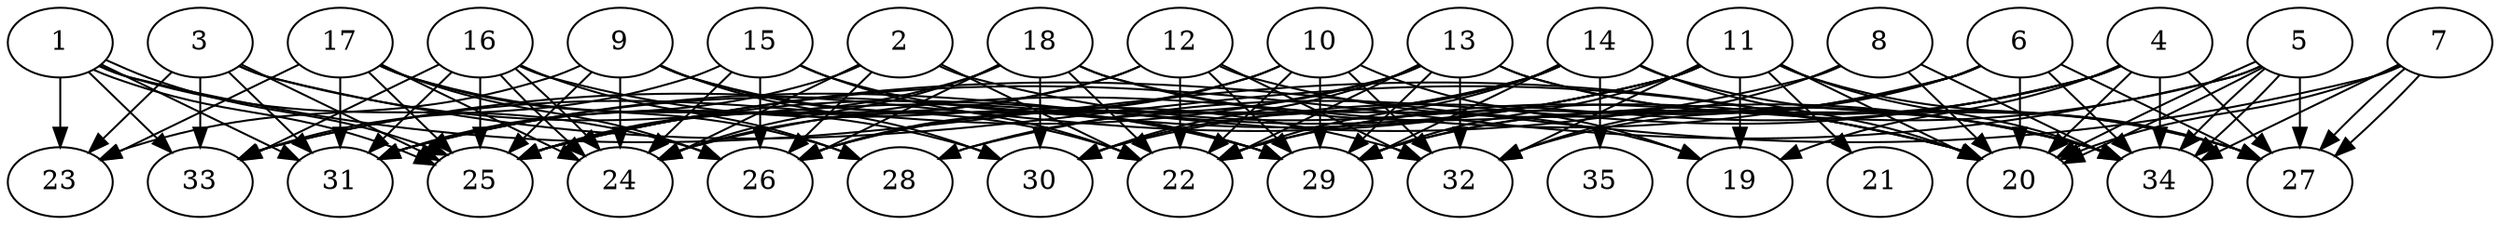 // DAG (tier=3-complex, mode=compute, n=35, ccr=0.498, fat=0.791, density=0.657, regular=0.274, jump=0.290, mindata=1048576, maxdata=16777216)
// DAG automatically generated by daggen at Sun Aug 24 16:33:35 2025
// /home/ermia/Project/Environments/daggen/bin/daggen --dot --ccr 0.498 --fat 0.791 --regular 0.274 --density 0.657 --jump 0.290 --mindata 1048576 --maxdata 16777216 -n 35 
digraph G {
  1 [size="601608299911908950016", alpha="0.20", expect_size="300804149955954475008"]
  1 -> 20 [size ="570119461797888"]
  1 -> 23 [size ="570119461797888"]
  1 -> 25 [size ="570119461797888"]
  1 -> 25 [size ="570119461797888"]
  1 -> 26 [size ="570119461797888"]
  1 -> 31 [size ="570119461797888"]
  1 -> 33 [size ="570119461797888"]
  2 [size="3249789146230685696000", alpha="0.13", expect_size="1624894573115342848000"]
  2 -> 20 [size ="1755200670924800"]
  2 -> 22 [size ="1755200670924800"]
  2 -> 24 [size ="1755200670924800"]
  2 -> 26 [size ="1755200670924800"]
  2 -> 31 [size ="1755200670924800"]
  3 [size="238837615925758263296", alpha="0.19", expect_size="119418807962879131648"]
  3 -> 20 [size ="307958223208448"]
  3 -> 23 [size ="307958223208448"]
  3 -> 25 [size ="307958223208448"]
  3 -> 29 [size ="307958223208448"]
  3 -> 31 [size ="307958223208448"]
  3 -> 33 [size ="307958223208448"]
  4 [size="765646019393106", alpha="0.11", expect_size="382823009696553"]
  4 -> 19 [size ="20440697274368"]
  4 -> 20 [size ="20440697274368"]
  4 -> 27 [size ="20440697274368"]
  4 -> 28 [size ="20440697274368"]
  4 -> 29 [size ="20440697274368"]
  4 -> 30 [size ="20440697274368"]
  4 -> 34 [size ="20440697274368"]
  5 [size="755038004325261184", alpha="0.18", expect_size="377519002162630592"]
  5 -> 20 [size ="271590411468800"]
  5 -> 20 [size ="271590411468800"]
  5 -> 22 [size ="271590411468800"]
  5 -> 25 [size ="271590411468800"]
  5 -> 27 [size ="271590411468800"]
  5 -> 34 [size ="271590411468800"]
  5 -> 34 [size ="271590411468800"]
  6 [size="59553339109422016", alpha="0.12", expect_size="29776669554711008"]
  6 -> 20 [size ="1200321254653952"]
  6 -> 22 [size ="1200321254653952"]
  6 -> 24 [size ="1200321254653952"]
  6 -> 27 [size ="1200321254653952"]
  6 -> 29 [size ="1200321254653952"]
  6 -> 32 [size ="1200321254653952"]
  6 -> 34 [size ="1200321254653952"]
  7 [size="68591479628017792", alpha="0.17", expect_size="34295739814008896"]
  7 -> 20 [size ="2021869486080000"]
  7 -> 25 [size ="2021869486080000"]
  7 -> 27 [size ="2021869486080000"]
  7 -> 27 [size ="2021869486080000"]
  7 -> 34 [size ="2021869486080000"]
  8 [size="2219471414486591488", alpha="0.01", expect_size="1109735707243295744"]
  8 -> 20 [size ="886839644782592"]
  8 -> 31 [size ="886839644782592"]
  8 -> 32 [size ="886839644782592"]
  8 -> 34 [size ="886839644782592"]
  9 [size="32640260556178360", alpha="0.13", expect_size="16320130278089180"]
  9 -> 22 [size ="1383639224942592"]
  9 -> 23 [size ="1383639224942592"]
  9 -> 24 [size ="1383639224942592"]
  9 -> 25 [size ="1383639224942592"]
  9 -> 29 [size ="1383639224942592"]
  9 -> 30 [size ="1383639224942592"]
  10 [size="2196318662444676284416", alpha="0.02", expect_size="1098159331222338142208"]
  10 -> 19 [size ="1351720462450688"]
  10 -> 22 [size ="1351720462450688"]
  10 -> 24 [size ="1351720462450688"]
  10 -> 26 [size ="1351720462450688"]
  10 -> 29 [size ="1351720462450688"]
  10 -> 32 [size ="1351720462450688"]
  11 [size="1151908491529837084672", alpha="0.13", expect_size="575954245764918542336"]
  11 -> 19 [size ="879093981642752"]
  11 -> 20 [size ="879093981642752"]
  11 -> 21 [size ="879093981642752"]
  11 -> 25 [size ="879093981642752"]
  11 -> 27 [size ="879093981642752"]
  11 -> 29 [size ="879093981642752"]
  11 -> 31 [size ="879093981642752"]
  11 -> 32 [size ="879093981642752"]
  11 -> 33 [size ="879093981642752"]
  11 -> 34 [size ="879093981642752"]
  12 [size="884249368200013824", alpha="0.14", expect_size="442124684100006912"]
  12 -> 22 [size ="419185125490688"]
  12 -> 25 [size ="419185125490688"]
  12 -> 29 [size ="419185125490688"]
  12 -> 31 [size ="419185125490688"]
  12 -> 32 [size ="419185125490688"]
  12 -> 34 [size ="419185125490688"]
  13 [size="1403964840984182784000", alpha="0.07", expect_size="701982420492091392000"]
  13 -> 22 [size ="1003061300428800"]
  13 -> 26 [size ="1003061300428800"]
  13 -> 27 [size ="1003061300428800"]
  13 -> 29 [size ="1003061300428800"]
  13 -> 30 [size ="1003061300428800"]
  13 -> 32 [size ="1003061300428800"]
  13 -> 33 [size ="1003061300428800"]
  13 -> 34 [size ="1003061300428800"]
  14 [size="1786112051773892096", alpha="0.09", expect_size="893056025886946048"]
  14 -> 20 [size ="702315233280000"]
  14 -> 22 [size ="702315233280000"]
  14 -> 26 [size ="702315233280000"]
  14 -> 27 [size ="702315233280000"]
  14 -> 28 [size ="702315233280000"]
  14 -> 29 [size ="702315233280000"]
  14 -> 30 [size ="702315233280000"]
  14 -> 35 [size ="702315233280000"]
  15 [size="192635880295366656000", alpha="0.18", expect_size="96317940147683328000"]
  15 -> 22 [size ="266838265036800"]
  15 -> 24 [size ="266838265036800"]
  15 -> 26 [size ="266838265036800"]
  15 -> 29 [size ="266838265036800"]
  15 -> 33 [size ="266838265036800"]
  16 [size="4982961624976101376", alpha="0.15", expect_size="2491480812488050688"]
  16 -> 24 [size ="2119390409523200"]
  16 -> 24 [size ="2119390409523200"]
  16 -> 25 [size ="2119390409523200"]
  16 -> 28 [size ="2119390409523200"]
  16 -> 31 [size ="2119390409523200"]
  16 -> 32 [size ="2119390409523200"]
  16 -> 33 [size ="2119390409523200"]
  17 [size="1878715466252288000", alpha="0.15", expect_size="939357733126144000"]
  17 -> 23 [size ="12180468531200"]
  17 -> 24 [size ="12180468531200"]
  17 -> 25 [size ="12180468531200"]
  17 -> 26 [size ="12180468531200"]
  17 -> 28 [size ="12180468531200"]
  17 -> 30 [size ="12180468531200"]
  17 -> 31 [size ="12180468531200"]
  18 [size="9636839038140242", alpha="0.17", expect_size="4818419519070121"]
  18 -> 19 [size ="208458796236800"]
  18 -> 22 [size ="208458796236800"]
  18 -> 24 [size ="208458796236800"]
  18 -> 25 [size ="208458796236800"]
  18 -> 26 [size ="208458796236800"]
  18 -> 30 [size ="208458796236800"]
  18 -> 34 [size ="208458796236800"]
  19 [size="1999707460424249344", alpha="0.19", expect_size="999853730212124672"]
  20 [size="36543974476611264", alpha="0.04", expect_size="18271987238305632"]
  21 [size="13254797251131432", alpha="0.00", expect_size="6627398625565716"]
  22 [size="87803801821626992", alpha="0.08", expect_size="43901900910813496"]
  23 [size="57156745814568656", alpha="0.13", expect_size="28578372907284328"]
  24 [size="761556753764757536768", alpha="0.11", expect_size="380778376882378768384"]
  25 [size="668143857886499456", alpha="0.11", expect_size="334071928943249728"]
  26 [size="8909616058453938", alpha="0.00", expect_size="4454808029226969"]
  27 [size="1228125613921282", alpha="0.12", expect_size="614062806960641"]
  28 [size="1756821187760560128", alpha="0.02", expect_size="878410593880280064"]
  29 [size="47669269348260208", alpha="0.19", expect_size="23834634674130104"]
  30 [size="3539380325276253184", alpha="0.12", expect_size="1769690162638126592"]
  31 [size="296785810070286893056", alpha="0.17", expect_size="148392905035143446528"]
  32 [size="83763604948471968", alpha="0.05", expect_size="41881802474235984"]
  33 [size="852501013415555456", alpha="0.17", expect_size="426250506707777728"]
  34 [size="3008014802851360407552", alpha="0.18", expect_size="1504007401425680203776"]
  35 [size="6246766961127734", alpha="0.16", expect_size="3123383480563867"]
}